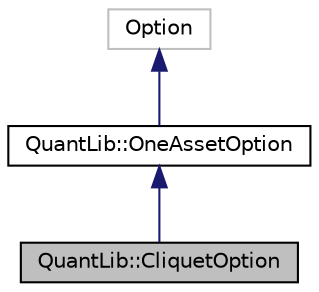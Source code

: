 digraph "QuantLib::CliquetOption"
{
  edge [fontname="Helvetica",fontsize="10",labelfontname="Helvetica",labelfontsize="10"];
  node [fontname="Helvetica",fontsize="10",shape=record];
  Node1 [label="QuantLib::CliquetOption",height=0.2,width=0.4,color="black", fillcolor="grey75", style="filled", fontcolor="black"];
  Node2 -> Node1 [dir="back",color="midnightblue",fontsize="10",style="solid"];
  Node2 [label="QuantLib::OneAssetOption",height=0.2,width=0.4,color="black", fillcolor="white", style="filled",URL="$class_quant_lib_1_1_one_asset_option.html",tooltip="Base class for options on a single asset. "];
  Node3 -> Node2 [dir="back",color="midnightblue",fontsize="10",style="solid"];
  Node3 [label="Option",height=0.2,width=0.4,color="grey75", fillcolor="white", style="filled"];
}
